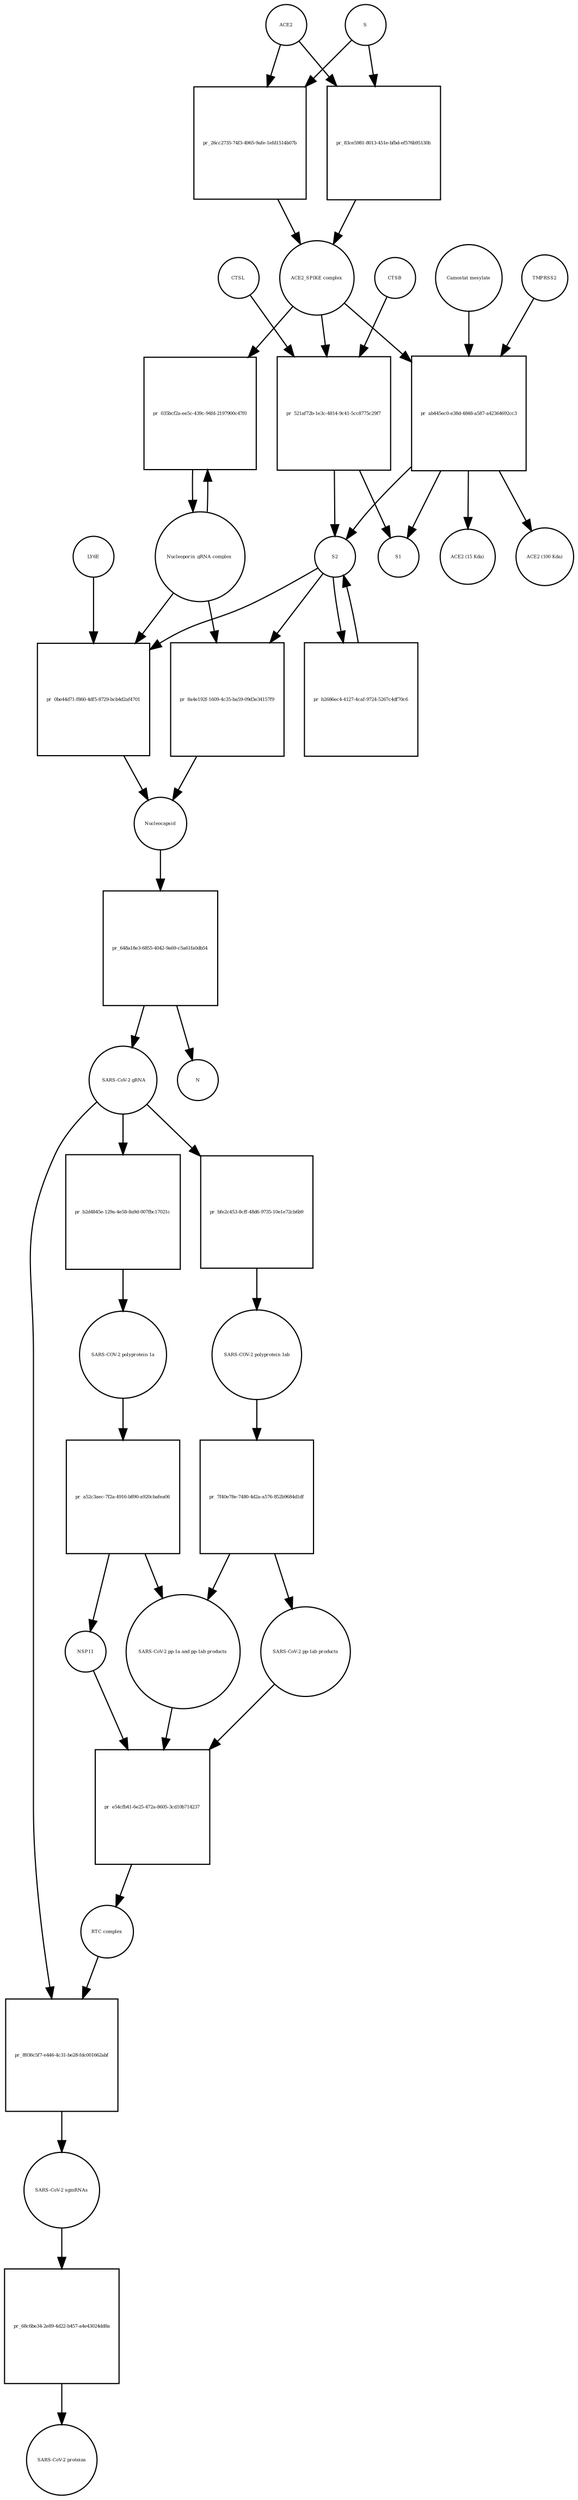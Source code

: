 strict digraph  {
ACE2 [annotation="", bipartite=0, cls=macromolecule, fontsize=4, label=ACE2, shape=circle];
"pr_26cc2735-74f3-4965-9afe-1efd1514b07b" [annotation="", bipartite=1, cls=process, fontsize=4, label="pr_26cc2735-74f3-4965-9afe-1efd1514b07b", shape=square];
"ACE2_SPIKE complex" [annotation="", bipartite=0, cls=complex, fontsize=4, label="ACE2_SPIKE complex", shape=circle];
S [annotation="", bipartite=0, cls="macromolecule multimer", fontsize=4, label=S, shape=circle];
"Nucleoporin_gRNA complex " [annotation="", bipartite=0, cls=complex, fontsize=4, label="Nucleoporin_gRNA complex ", shape=circle];
"pr_035bcf2a-ee5c-439c-94fd-2197900c47f0" [annotation="", bipartite=1, cls=process, fontsize=4, label="pr_035bcf2a-ee5c-439c-94fd-2197900c47f0", shape=square];
"pr_521af72b-1e3c-4814-9c41-5cc8775c29f7" [annotation="", bipartite=1, cls=process, fontsize=4, label="pr_521af72b-1e3c-4814-9c41-5cc8775c29f7", shape=square];
S2 [annotation="", bipartite=0, cls=macromolecule, fontsize=4, label=S2, shape=circle];
CTSB [annotation="", bipartite=0, cls=macromolecule, fontsize=4, label=CTSB, shape=circle];
CTSL [annotation="", bipartite=0, cls=macromolecule, fontsize=4, label=CTSL, shape=circle];
S1 [annotation="", bipartite=0, cls=macromolecule, fontsize=4, label=S1, shape=circle];
"pr_ab445ec0-e38d-4848-a587-a42364692cc3" [annotation="", bipartite=1, cls=process, fontsize=4, label="pr_ab445ec0-e38d-4848-a587-a42364692cc3", shape=square];
TMPRSS2 [annotation="", bipartite=0, cls=macromolecule, fontsize=4, label=TMPRSS2, shape=circle];
"Camostat mesylate" [annotation="urn_miriam_pubchem.compound_2536", bipartite=0, cls="simple chemical", fontsize=4, label="Camostat mesylate", shape=circle];
"ACE2 (15 Kda)" [annotation="", bipartite=0, cls=macromolecule, fontsize=4, label="ACE2 (15 Kda)", shape=circle];
"ACE2 (100 Kda)" [annotation="", bipartite=0, cls=macromolecule, fontsize=4, label="ACE2 (100 Kda)", shape=circle];
"pr_83ce5981-8013-451e-bfbd-ef576b95130b" [annotation="", bipartite=1, cls=process, fontsize=4, label="pr_83ce5981-8013-451e-bfbd-ef576b95130b", shape=square];
"pr_0be44d71-f860-4df5-8729-bcb4d2af4701" [annotation="", bipartite=1, cls=process, fontsize=4, label="pr_0be44d71-f860-4df5-8729-bcb4d2af4701", shape=square];
Nucleocapsid [annotation="", bipartite=0, cls=complex, fontsize=4, label=Nucleocapsid, shape=circle];
LY6E [annotation="", bipartite=0, cls=macromolecule, fontsize=4, label=LY6E, shape=circle];
"pr_b2686ec4-4127-4caf-9724-5267c4df70c6" [annotation="", bipartite=1, cls=process, fontsize=4, label="pr_b2686ec4-4127-4caf-9724-5267c4df70c6", shape=square];
"pr_8a4e192f-1609-4c35-ba59-09d3e34157f9" [annotation="", bipartite=1, cls=process, fontsize=4, label="pr_8a4e192f-1609-4c35-ba59-09d3e34157f9", shape=square];
" SARS-CoV-2 gRNA" [annotation="", bipartite=0, cls="nucleic acid feature", fontsize=4, label=" SARS-CoV-2 gRNA", shape=circle];
"pr_bfe2c453-8cff-48d6-9735-10e1e72cb6b9" [annotation="", bipartite=1, cls=process, fontsize=4, label="pr_bfe2c453-8cff-48d6-9735-10e1e72cb6b9", shape=square];
"SARS-COV-2 polyprotein 1ab" [annotation="", bipartite=0, cls=macromolecule, fontsize=4, label="SARS-COV-2 polyprotein 1ab", shape=circle];
"pr_648a18e3-6855-4042-9a69-c5a61fa0db54" [annotation="", bipartite=1, cls=process, fontsize=4, label="pr_648a18e3-6855-4042-9a69-c5a61fa0db54", shape=square];
N [annotation="", bipartite=0, cls=macromolecule, fontsize=4, label=N, shape=circle];
"pr_8936c5f7-e446-4c31-be28-fdc001662abf" [annotation="", bipartite=1, cls=process, fontsize=4, label="pr_8936c5f7-e446-4c31-be28-fdc001662abf", shape=square];
"SARS-CoV-2 sgmRNAs" [annotation="", bipartite=0, cls=complex, fontsize=4, label="SARS-CoV-2 sgmRNAs", shape=circle];
"RTC complex" [annotation="", bipartite=0, cls=complex, fontsize=4, label="RTC complex", shape=circle];
"pr_68c6be34-2e89-4d22-b457-a4e43024dd8a" [annotation="", bipartite=1, cls=process, fontsize=4, label="pr_68c6be34-2e89-4d22-b457-a4e43024dd8a", shape=square];
"SARS-CoV-2 proteins" [annotation="", bipartite=0, cls=complex, fontsize=4, label="SARS-CoV-2 proteins", shape=circle];
"pr_7f40e78e-7480-4d2a-a576-852b9684d1df" [annotation="", bipartite=1, cls=process, fontsize=4, label="pr_7f40e78e-7480-4d2a-a576-852b9684d1df", shape=square];
"SARS-CoV-2 pp-1ab products" [annotation="", bipartite=0, cls=complex, fontsize=4, label="SARS-CoV-2 pp-1ab products", shape=circle];
"SARS-CoV-2 pp-1a and pp-1ab products" [annotation="", bipartite=0, cls=complex, fontsize=4, label="SARS-CoV-2 pp-1a and pp-1ab products", shape=circle];
"pr_e54cfb41-6e25-472a-8605-3cd10b714237" [annotation="", bipartite=1, cls=process, fontsize=4, label="pr_e54cfb41-6e25-472a-8605-3cd10b714237", shape=square];
NSP11 [annotation="", bipartite=0, cls=macromolecule, fontsize=4, label=NSP11, shape=circle];
"SARS-COV-2 polyprotein 1a" [annotation="", bipartite=0, cls=macromolecule, fontsize=4, label="SARS-COV-2 polyprotein 1a", shape=circle];
"pr_a52c3aec-7f2a-4916-b890-a920cbafea06" [annotation="", bipartite=1, cls=process, fontsize=4, label="pr_a52c3aec-7f2a-4916-b890-a920cbafea06", shape=square];
"pr_b2d4845e-129a-4e58-8a9d-007fbc17021c" [annotation="", bipartite=1, cls=process, fontsize=4, label="pr_b2d4845e-129a-4e58-8a9d-007fbc17021c", shape=square];
ACE2 -> "pr_26cc2735-74f3-4965-9afe-1efd1514b07b"  [annotation="", interaction_type=consumption];
ACE2 -> "pr_83ce5981-8013-451e-bfbd-ef576b95130b"  [annotation="", interaction_type=consumption];
"pr_26cc2735-74f3-4965-9afe-1efd1514b07b" -> "ACE2_SPIKE complex"  [annotation="", interaction_type=production];
"ACE2_SPIKE complex" -> "pr_035bcf2a-ee5c-439c-94fd-2197900c47f0"  [annotation="urn_miriam_pubmed_32142651|urn_miriam_pubmed_32094589", interaction_type=stimulation];
"ACE2_SPIKE complex" -> "pr_521af72b-1e3c-4814-9c41-5cc8775c29f7"  [annotation="", interaction_type=consumption];
"ACE2_SPIKE complex" -> "pr_ab445ec0-e38d-4848-a587-a42364692cc3"  [annotation="", interaction_type=consumption];
S -> "pr_26cc2735-74f3-4965-9afe-1efd1514b07b"  [annotation="", interaction_type=consumption];
S -> "pr_83ce5981-8013-451e-bfbd-ef576b95130b"  [annotation="", interaction_type=consumption];
"Nucleoporin_gRNA complex " -> "pr_035bcf2a-ee5c-439c-94fd-2197900c47f0"  [annotation="", interaction_type=consumption];
"Nucleoporin_gRNA complex " -> "pr_0be44d71-f860-4df5-8729-bcb4d2af4701"  [annotation="", interaction_type=consumption];
"Nucleoporin_gRNA complex " -> "pr_8a4e192f-1609-4c35-ba59-09d3e34157f9"  [annotation="", interaction_type=consumption];
"pr_035bcf2a-ee5c-439c-94fd-2197900c47f0" -> "Nucleoporin_gRNA complex "  [annotation="", interaction_type=production];
"pr_521af72b-1e3c-4814-9c41-5cc8775c29f7" -> S2  [annotation="", interaction_type=production];
"pr_521af72b-1e3c-4814-9c41-5cc8775c29f7" -> S1  [annotation="", interaction_type=production];
S2 -> "pr_0be44d71-f860-4df5-8729-bcb4d2af4701"  [annotation="urn_miriam_doi_10.1101%2F2020.03.05.979260|urn_miriam_doi_10.1101%2F2020.04.02.021469", interaction_type=stimulation];
S2 -> "pr_b2686ec4-4127-4caf-9724-5267c4df70c6"  [annotation="", interaction_type=consumption];
S2 -> "pr_8a4e192f-1609-4c35-ba59-09d3e34157f9"  [annotation="", interaction_type=stimulation];
CTSB -> "pr_521af72b-1e3c-4814-9c41-5cc8775c29f7"  [annotation=urn_miriam_pubmed_32142651, interaction_type=catalysis];
CTSL -> "pr_521af72b-1e3c-4814-9c41-5cc8775c29f7"  [annotation=urn_miriam_pubmed_32142651, interaction_type=catalysis];
"pr_ab445ec0-e38d-4848-a587-a42364692cc3" -> S2  [annotation="", interaction_type=production];
"pr_ab445ec0-e38d-4848-a587-a42364692cc3" -> S1  [annotation="", interaction_type=production];
"pr_ab445ec0-e38d-4848-a587-a42364692cc3" -> "ACE2 (15 Kda)"  [annotation="", interaction_type=production];
"pr_ab445ec0-e38d-4848-a587-a42364692cc3" -> "ACE2 (100 Kda)"  [annotation="", interaction_type=production];
TMPRSS2 -> "pr_ab445ec0-e38d-4848-a587-a42364692cc3"  [annotation="urn_miriam_pubmed_32142651|urn_miriam_pubmed_32094589|urn_miriam_pubmed_24227843", interaction_type=catalysis];
"Camostat mesylate" -> "pr_ab445ec0-e38d-4848-a587-a42364692cc3"  [annotation="urn_miriam_pubmed_32142651|urn_miriam_pubmed_32094589|urn_miriam_pubmed_24227843", interaction_type=inhibition];
"pr_83ce5981-8013-451e-bfbd-ef576b95130b" -> "ACE2_SPIKE complex"  [annotation="", interaction_type=production];
"pr_0be44d71-f860-4df5-8729-bcb4d2af4701" -> Nucleocapsid  [annotation="", interaction_type=production];
Nucleocapsid -> "pr_648a18e3-6855-4042-9a69-c5a61fa0db54"  [annotation="", interaction_type=consumption];
LY6E -> "pr_0be44d71-f860-4df5-8729-bcb4d2af4701"  [annotation="urn_miriam_doi_10.1101%2F2020.03.05.979260|urn_miriam_doi_10.1101%2F2020.04.02.021469", interaction_type=inhibition];
"pr_b2686ec4-4127-4caf-9724-5267c4df70c6" -> S2  [annotation="", interaction_type=production];
"pr_8a4e192f-1609-4c35-ba59-09d3e34157f9" -> Nucleocapsid  [annotation="", interaction_type=production];
" SARS-CoV-2 gRNA" -> "pr_bfe2c453-8cff-48d6-9735-10e1e72cb6b9"  [annotation="", interaction_type=consumption];
" SARS-CoV-2 gRNA" -> "pr_8936c5f7-e446-4c31-be28-fdc001662abf"  [annotation="", interaction_type=consumption];
" SARS-CoV-2 gRNA" -> "pr_b2d4845e-129a-4e58-8a9d-007fbc17021c"  [annotation="", interaction_type=consumption];
"pr_bfe2c453-8cff-48d6-9735-10e1e72cb6b9" -> "SARS-COV-2 polyprotein 1ab"  [annotation="", interaction_type=production];
"SARS-COV-2 polyprotein 1ab" -> "pr_7f40e78e-7480-4d2a-a576-852b9684d1df"  [annotation=urn_miriam_pubmed_31226023, interaction_type=catalysis];
"pr_648a18e3-6855-4042-9a69-c5a61fa0db54" -> " SARS-CoV-2 gRNA"  [annotation="", interaction_type=production];
"pr_648a18e3-6855-4042-9a69-c5a61fa0db54" -> N  [annotation="", interaction_type=production];
"pr_8936c5f7-e446-4c31-be28-fdc001662abf" -> "SARS-CoV-2 sgmRNAs"  [annotation="", interaction_type=production];
"SARS-CoV-2 sgmRNAs" -> "pr_68c6be34-2e89-4d22-b457-a4e43024dd8a"  [annotation="", interaction_type=consumption];
"RTC complex" -> "pr_8936c5f7-e446-4c31-be28-fdc001662abf"  [annotation=urn_miriam_pubmed_31226023, interaction_type="necessary stimulation"];
"pr_68c6be34-2e89-4d22-b457-a4e43024dd8a" -> "SARS-CoV-2 proteins"  [annotation="", interaction_type=production];
"pr_7f40e78e-7480-4d2a-a576-852b9684d1df" -> "SARS-CoV-2 pp-1ab products"  [annotation="", interaction_type=production];
"pr_7f40e78e-7480-4d2a-a576-852b9684d1df" -> "SARS-CoV-2 pp-1a and pp-1ab products"  [annotation="", interaction_type=production];
"SARS-CoV-2 pp-1ab products" -> "pr_e54cfb41-6e25-472a-8605-3cd10b714237"  [annotation="", interaction_type=consumption];
"SARS-CoV-2 pp-1a and pp-1ab products" -> "pr_e54cfb41-6e25-472a-8605-3cd10b714237"  [annotation="", interaction_type=consumption];
"pr_e54cfb41-6e25-472a-8605-3cd10b714237" -> "RTC complex"  [annotation="", interaction_type=production];
NSP11 -> "pr_e54cfb41-6e25-472a-8605-3cd10b714237"  [annotation="", interaction_type=consumption];
"SARS-COV-2 polyprotein 1a" -> "pr_a52c3aec-7f2a-4916-b890-a920cbafea06"  [annotation=urn_miriam_pubmed_31226023, interaction_type=catalysis];
"pr_a52c3aec-7f2a-4916-b890-a920cbafea06" -> NSP11  [annotation="", interaction_type=production];
"pr_a52c3aec-7f2a-4916-b890-a920cbafea06" -> "SARS-CoV-2 pp-1a and pp-1ab products"  [annotation="", interaction_type=production];
"pr_b2d4845e-129a-4e58-8a9d-007fbc17021c" -> "SARS-COV-2 polyprotein 1a"  [annotation="", interaction_type=production];
}
